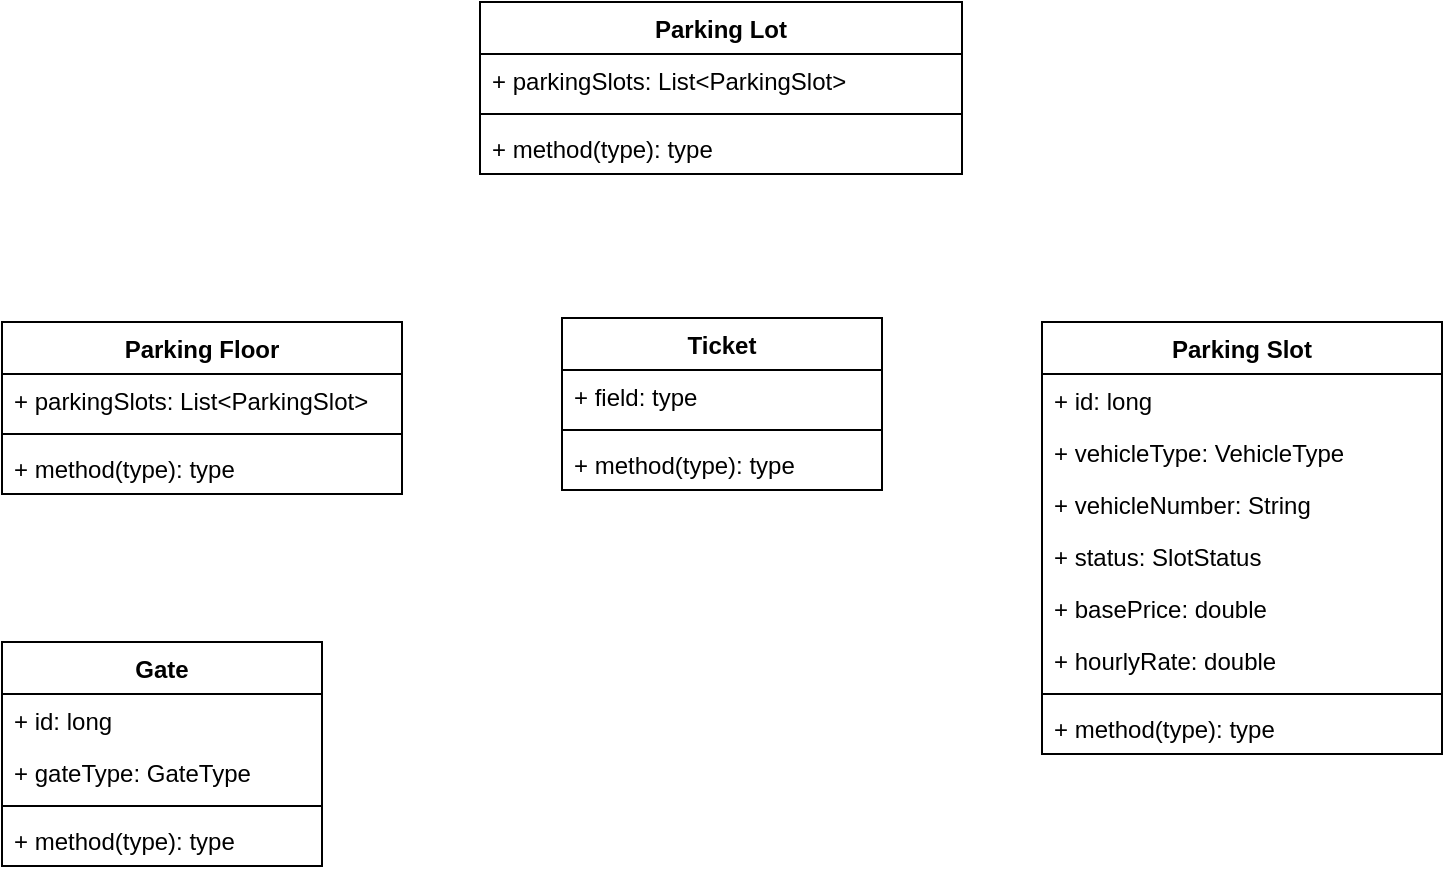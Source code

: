 <mxfile version="24.6.1" type="github">
  <diagram id="C5RBs43oDa-KdzZeNtuy" name="Page-1">
    <mxGraphModel dx="1050" dy="557" grid="1" gridSize="10" guides="1" tooltips="1" connect="1" arrows="1" fold="1" page="1" pageScale="1" pageWidth="827" pageHeight="1169" math="0" shadow="0">
      <root>
        <mxCell id="WIyWlLk6GJQsqaUBKTNV-0" />
        <mxCell id="WIyWlLk6GJQsqaUBKTNV-1" parent="WIyWlLk6GJQsqaUBKTNV-0" />
        <mxCell id="rLl8cGZA3ejUHd3HhiDw-0" value="Parking Lot" style="swimlane;fontStyle=1;align=center;verticalAlign=top;childLayout=stackLayout;horizontal=1;startSize=26;horizontalStack=0;resizeParent=1;resizeParentMax=0;resizeLast=0;collapsible=1;marginBottom=0;whiteSpace=wrap;html=1;" vertex="1" parent="WIyWlLk6GJQsqaUBKTNV-1">
          <mxGeometry x="279" y="40" width="241" height="86" as="geometry" />
        </mxCell>
        <mxCell id="rLl8cGZA3ejUHd3HhiDw-1" value="+ parkingSlots: List&amp;lt;ParkingSlot&amp;gt;" style="text;strokeColor=none;fillColor=none;align=left;verticalAlign=top;spacingLeft=4;spacingRight=4;overflow=hidden;rotatable=0;points=[[0,0.5],[1,0.5]];portConstraint=eastwest;whiteSpace=wrap;html=1;" vertex="1" parent="rLl8cGZA3ejUHd3HhiDw-0">
          <mxGeometry y="26" width="241" height="26" as="geometry" />
        </mxCell>
        <mxCell id="rLl8cGZA3ejUHd3HhiDw-2" value="" style="line;strokeWidth=1;fillColor=none;align=left;verticalAlign=middle;spacingTop=-1;spacingLeft=3;spacingRight=3;rotatable=0;labelPosition=right;points=[];portConstraint=eastwest;strokeColor=inherit;" vertex="1" parent="rLl8cGZA3ejUHd3HhiDw-0">
          <mxGeometry y="52" width="241" height="8" as="geometry" />
        </mxCell>
        <mxCell id="rLl8cGZA3ejUHd3HhiDw-3" value="+ method(type): type" style="text;strokeColor=none;fillColor=none;align=left;verticalAlign=top;spacingLeft=4;spacingRight=4;overflow=hidden;rotatable=0;points=[[0,0.5],[1,0.5]];portConstraint=eastwest;whiteSpace=wrap;html=1;" vertex="1" parent="rLl8cGZA3ejUHd3HhiDw-0">
          <mxGeometry y="60" width="241" height="26" as="geometry" />
        </mxCell>
        <mxCell id="rLl8cGZA3ejUHd3HhiDw-4" value="Parking Floor" style="swimlane;fontStyle=1;align=center;verticalAlign=top;childLayout=stackLayout;horizontal=1;startSize=26;horizontalStack=0;resizeParent=1;resizeParentMax=0;resizeLast=0;collapsible=1;marginBottom=0;whiteSpace=wrap;html=1;" vertex="1" parent="WIyWlLk6GJQsqaUBKTNV-1">
          <mxGeometry x="40" y="200" width="200" height="86" as="geometry" />
        </mxCell>
        <mxCell id="rLl8cGZA3ejUHd3HhiDw-5" value="+ parkingSlots: List&amp;lt;ParkingSlot&amp;gt;" style="text;strokeColor=none;fillColor=none;align=left;verticalAlign=top;spacingLeft=4;spacingRight=4;overflow=hidden;rotatable=0;points=[[0,0.5],[1,0.5]];portConstraint=eastwest;whiteSpace=wrap;html=1;" vertex="1" parent="rLl8cGZA3ejUHd3HhiDw-4">
          <mxGeometry y="26" width="200" height="26" as="geometry" />
        </mxCell>
        <mxCell id="rLl8cGZA3ejUHd3HhiDw-6" value="" style="line;strokeWidth=1;fillColor=none;align=left;verticalAlign=middle;spacingTop=-1;spacingLeft=3;spacingRight=3;rotatable=0;labelPosition=right;points=[];portConstraint=eastwest;strokeColor=inherit;" vertex="1" parent="rLl8cGZA3ejUHd3HhiDw-4">
          <mxGeometry y="52" width="200" height="8" as="geometry" />
        </mxCell>
        <mxCell id="rLl8cGZA3ejUHd3HhiDw-7" value="+ method(type): type" style="text;strokeColor=none;fillColor=none;align=left;verticalAlign=top;spacingLeft=4;spacingRight=4;overflow=hidden;rotatable=0;points=[[0,0.5],[1,0.5]];portConstraint=eastwest;whiteSpace=wrap;html=1;" vertex="1" parent="rLl8cGZA3ejUHd3HhiDw-4">
          <mxGeometry y="60" width="200" height="26" as="geometry" />
        </mxCell>
        <mxCell id="rLl8cGZA3ejUHd3HhiDw-12" value="Parking Slot" style="swimlane;fontStyle=1;align=center;verticalAlign=top;childLayout=stackLayout;horizontal=1;startSize=26;horizontalStack=0;resizeParent=1;resizeParentMax=0;resizeLast=0;collapsible=1;marginBottom=0;whiteSpace=wrap;html=1;" vertex="1" parent="WIyWlLk6GJQsqaUBKTNV-1">
          <mxGeometry x="560" y="200" width="200" height="216" as="geometry" />
        </mxCell>
        <mxCell id="rLl8cGZA3ejUHd3HhiDw-27" value="+ id: long" style="text;strokeColor=none;fillColor=none;align=left;verticalAlign=top;spacingLeft=4;spacingRight=4;overflow=hidden;rotatable=0;points=[[0,0.5],[1,0.5]];portConstraint=eastwest;whiteSpace=wrap;html=1;" vertex="1" parent="rLl8cGZA3ejUHd3HhiDw-12">
          <mxGeometry y="26" width="200" height="26" as="geometry" />
        </mxCell>
        <mxCell id="rLl8cGZA3ejUHd3HhiDw-13" value="+ vehicleType: VehicleType" style="text;strokeColor=none;fillColor=none;align=left;verticalAlign=top;spacingLeft=4;spacingRight=4;overflow=hidden;rotatable=0;points=[[0,0.5],[1,0.5]];portConstraint=eastwest;whiteSpace=wrap;html=1;" vertex="1" parent="rLl8cGZA3ejUHd3HhiDw-12">
          <mxGeometry y="52" width="200" height="26" as="geometry" />
        </mxCell>
        <mxCell id="rLl8cGZA3ejUHd3HhiDw-24" value="+ vehicleNumber: String" style="text;strokeColor=none;fillColor=none;align=left;verticalAlign=top;spacingLeft=4;spacingRight=4;overflow=hidden;rotatable=0;points=[[0,0.5],[1,0.5]];portConstraint=eastwest;whiteSpace=wrap;html=1;" vertex="1" parent="rLl8cGZA3ejUHd3HhiDw-12">
          <mxGeometry y="78" width="200" height="26" as="geometry" />
        </mxCell>
        <mxCell id="rLl8cGZA3ejUHd3HhiDw-28" value="+ status: SlotStatus" style="text;strokeColor=none;fillColor=none;align=left;verticalAlign=top;spacingLeft=4;spacingRight=4;overflow=hidden;rotatable=0;points=[[0,0.5],[1,0.5]];portConstraint=eastwest;whiteSpace=wrap;html=1;" vertex="1" parent="rLl8cGZA3ejUHd3HhiDw-12">
          <mxGeometry y="104" width="200" height="26" as="geometry" />
        </mxCell>
        <mxCell id="rLl8cGZA3ejUHd3HhiDw-25" value="+ basePrice: double" style="text;strokeColor=none;fillColor=none;align=left;verticalAlign=top;spacingLeft=4;spacingRight=4;overflow=hidden;rotatable=0;points=[[0,0.5],[1,0.5]];portConstraint=eastwest;whiteSpace=wrap;html=1;" vertex="1" parent="rLl8cGZA3ejUHd3HhiDw-12">
          <mxGeometry y="130" width="200" height="26" as="geometry" />
        </mxCell>
        <mxCell id="rLl8cGZA3ejUHd3HhiDw-26" value="+ hourlyRate: double" style="text;strokeColor=none;fillColor=none;align=left;verticalAlign=top;spacingLeft=4;spacingRight=4;overflow=hidden;rotatable=0;points=[[0,0.5],[1,0.5]];portConstraint=eastwest;whiteSpace=wrap;html=1;" vertex="1" parent="rLl8cGZA3ejUHd3HhiDw-12">
          <mxGeometry y="156" width="200" height="26" as="geometry" />
        </mxCell>
        <mxCell id="rLl8cGZA3ejUHd3HhiDw-14" value="" style="line;strokeWidth=1;fillColor=none;align=left;verticalAlign=middle;spacingTop=-1;spacingLeft=3;spacingRight=3;rotatable=0;labelPosition=right;points=[];portConstraint=eastwest;strokeColor=inherit;" vertex="1" parent="rLl8cGZA3ejUHd3HhiDw-12">
          <mxGeometry y="182" width="200" height="8" as="geometry" />
        </mxCell>
        <mxCell id="rLl8cGZA3ejUHd3HhiDw-15" value="+ method(type): type" style="text;strokeColor=none;fillColor=none;align=left;verticalAlign=top;spacingLeft=4;spacingRight=4;overflow=hidden;rotatable=0;points=[[0,0.5],[1,0.5]];portConstraint=eastwest;whiteSpace=wrap;html=1;" vertex="1" parent="rLl8cGZA3ejUHd3HhiDw-12">
          <mxGeometry y="190" width="200" height="26" as="geometry" />
        </mxCell>
        <mxCell id="rLl8cGZA3ejUHd3HhiDw-16" value="Ticket" style="swimlane;fontStyle=1;align=center;verticalAlign=top;childLayout=stackLayout;horizontal=1;startSize=26;horizontalStack=0;resizeParent=1;resizeParentMax=0;resizeLast=0;collapsible=1;marginBottom=0;whiteSpace=wrap;html=1;" vertex="1" parent="WIyWlLk6GJQsqaUBKTNV-1">
          <mxGeometry x="320" y="198" width="160" height="86" as="geometry" />
        </mxCell>
        <mxCell id="rLl8cGZA3ejUHd3HhiDw-17" value="+ field: type" style="text;strokeColor=none;fillColor=none;align=left;verticalAlign=top;spacingLeft=4;spacingRight=4;overflow=hidden;rotatable=0;points=[[0,0.5],[1,0.5]];portConstraint=eastwest;whiteSpace=wrap;html=1;" vertex="1" parent="rLl8cGZA3ejUHd3HhiDw-16">
          <mxGeometry y="26" width="160" height="26" as="geometry" />
        </mxCell>
        <mxCell id="rLl8cGZA3ejUHd3HhiDw-18" value="" style="line;strokeWidth=1;fillColor=none;align=left;verticalAlign=middle;spacingTop=-1;spacingLeft=3;spacingRight=3;rotatable=0;labelPosition=right;points=[];portConstraint=eastwest;strokeColor=inherit;" vertex="1" parent="rLl8cGZA3ejUHd3HhiDw-16">
          <mxGeometry y="52" width="160" height="8" as="geometry" />
        </mxCell>
        <mxCell id="rLl8cGZA3ejUHd3HhiDw-19" value="+ method(type): type" style="text;strokeColor=none;fillColor=none;align=left;verticalAlign=top;spacingLeft=4;spacingRight=4;overflow=hidden;rotatable=0;points=[[0,0.5],[1,0.5]];portConstraint=eastwest;whiteSpace=wrap;html=1;" vertex="1" parent="rLl8cGZA3ejUHd3HhiDw-16">
          <mxGeometry y="60" width="160" height="26" as="geometry" />
        </mxCell>
        <mxCell id="rLl8cGZA3ejUHd3HhiDw-20" value="Gate" style="swimlane;fontStyle=1;align=center;verticalAlign=top;childLayout=stackLayout;horizontal=1;startSize=26;horizontalStack=0;resizeParent=1;resizeParentMax=0;resizeLast=0;collapsible=1;marginBottom=0;whiteSpace=wrap;html=1;" vertex="1" parent="WIyWlLk6GJQsqaUBKTNV-1">
          <mxGeometry x="40" y="360" width="160" height="112" as="geometry" />
        </mxCell>
        <mxCell id="rLl8cGZA3ejUHd3HhiDw-29" value="+ id: long" style="text;strokeColor=none;fillColor=none;align=left;verticalAlign=top;spacingLeft=4;spacingRight=4;overflow=hidden;rotatable=0;points=[[0,0.5],[1,0.5]];portConstraint=eastwest;whiteSpace=wrap;html=1;" vertex="1" parent="rLl8cGZA3ejUHd3HhiDw-20">
          <mxGeometry y="26" width="160" height="26" as="geometry" />
        </mxCell>
        <mxCell id="rLl8cGZA3ejUHd3HhiDw-21" value="+ gateType: GateType" style="text;strokeColor=none;fillColor=none;align=left;verticalAlign=top;spacingLeft=4;spacingRight=4;overflow=hidden;rotatable=0;points=[[0,0.5],[1,0.5]];portConstraint=eastwest;whiteSpace=wrap;html=1;" vertex="1" parent="rLl8cGZA3ejUHd3HhiDw-20">
          <mxGeometry y="52" width="160" height="26" as="geometry" />
        </mxCell>
        <mxCell id="rLl8cGZA3ejUHd3HhiDw-22" value="" style="line;strokeWidth=1;fillColor=none;align=left;verticalAlign=middle;spacingTop=-1;spacingLeft=3;spacingRight=3;rotatable=0;labelPosition=right;points=[];portConstraint=eastwest;strokeColor=inherit;" vertex="1" parent="rLl8cGZA3ejUHd3HhiDw-20">
          <mxGeometry y="78" width="160" height="8" as="geometry" />
        </mxCell>
        <mxCell id="rLl8cGZA3ejUHd3HhiDw-23" value="+ method(type): type" style="text;strokeColor=none;fillColor=none;align=left;verticalAlign=top;spacingLeft=4;spacingRight=4;overflow=hidden;rotatable=0;points=[[0,0.5],[1,0.5]];portConstraint=eastwest;whiteSpace=wrap;html=1;" vertex="1" parent="rLl8cGZA3ejUHd3HhiDw-20">
          <mxGeometry y="86" width="160" height="26" as="geometry" />
        </mxCell>
      </root>
    </mxGraphModel>
  </diagram>
</mxfile>
